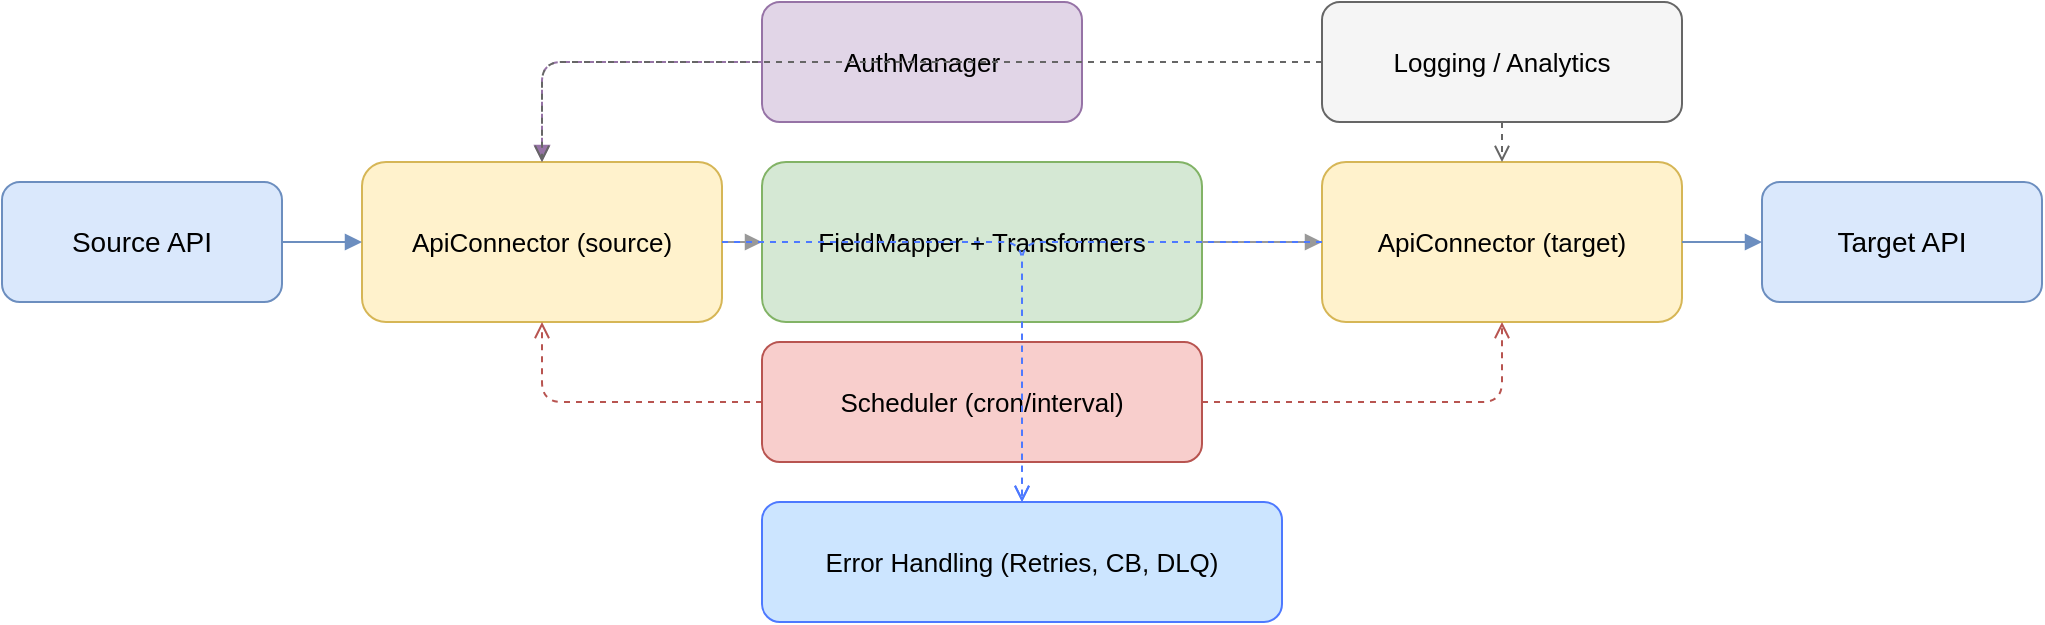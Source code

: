 <mxfile version="22.0.8">
  <diagram id="arch-01" name="Architecture">
    <mxGraphModel dx="1200" dy="800" grid="1" gridSize="10" guides="1" tooltips="1" connect="1" arrows="1" fold="1" page="1" pageScale="1" pageWidth="1600" pageHeight="1000" math="0" shadow="0">
      <root>
        <mxCell id="0"/>
        <mxCell id="1" parent="0"/>
        
        <mxCell id="source_api" value="Source API" style="rounded=1;whiteSpace=wrap;html=1;fillColor=#dae8fc;strokeColor=#6c8ebf;fontSize=14" vertex="1" parent="1">
          <mxGeometry x="40" y="200" width="140" height="60" as="geometry"/>
        </mxCell>
        
        <mxCell id="src_connector" value="ApiConnector (source)" style="rounded=1;whiteSpace=wrap;html=1;fillColor=#fff2cc;strokeColor=#d6b656;fontSize=13" vertex="1" parent="1">
          <mxGeometry x="220" y="190" width="180" height="80" as="geometry"/>
        </mxCell>
        
        <mxCell id="auth" value="AuthManager" style="rounded=1;whiteSpace=wrap;html=1;fillColor=#e1d5e7;strokeColor=#9673a6;fontSize=13" vertex="1" parent="1">
          <mxGeometry x="420" y="110" width="160" height="60" as="geometry"/>
        </mxCell>
        
        <mxCell id="mapper" value="FieldMapper + Transformers" style="rounded=1;whiteSpace=wrap;html=1;fillColor=#d5e8d4;strokeColor=#82b366;fontSize=13" vertex="1" parent="1">
          <mxGeometry x="420" y="190" width="220" height="80" as="geometry"/>
        </mxCell>
        
        <mxCell id="scheduler" value="Scheduler (cron/interval)" style="rounded=1;whiteSpace=wrap;html=1;fillColor=#f8cecc;strokeColor=#b85450;fontSize=13" vertex="1" parent="1">
          <mxGeometry x="420" y="280" width="220" height="60" as="geometry"/>
        </mxCell>
        
        <mxCell id="error" value="Error Handling (Retries, CB, DLQ)" style="rounded=1;whiteSpace=wrap;html=1;fillColor=#cce5ff;strokeColor=#4d79ff;fontSize=13" vertex="1" parent="1">
          <mxGeometry x="420" y="360" width="260" height="60" as="geometry"/>
        </mxCell>
        
        <mxCell id="logger" value="Logging / Analytics" style="rounded=1;whiteSpace=wrap;html=1;fillColor=#f5f5f5;strokeColor=#666666;fontSize=13" vertex="1" parent="1">
          <mxGeometry x="700" y="110" width="180" height="60" as="geometry"/>
        </mxCell>
        
        <mxCell id="tgt_connector" value="ApiConnector (target)" style="rounded=1;whiteSpace=wrap;html=1;fillColor=#fff2cc;strokeColor=#d6b656;fontSize=13" vertex="1" parent="1">
          <mxGeometry x="700" y="190" width="180" height="80" as="geometry"/>
        </mxCell>
        
        <mxCell id="target_api" value="Target API" style="rounded=1;whiteSpace=wrap;html=1;fillColor=#dae8fc;strokeColor=#6c8ebf;fontSize=14" vertex="1" parent="1">
          <mxGeometry x="920" y="200" width="140" height="60" as="geometry"/>
        </mxCell>
        
        <!-- Edges -->
        <mxCell id="e1" source="source_api" target="src_connector" style="edgeStyle=orthogonalEdgeStyle;rounded=0;endArrow=block;endFill=1;strokeColor=#6c8ebf" edge="1" parent="1">
          <mxGeometry relative="1" as="geometry"/>
        </mxCell>
        <mxCell id="e2" source="src_connector" target="mapper" style="edgeStyle=orthogonalEdgeStyle;rounded=0;endArrow=block;endFill=1;strokeColor=#999999" edge="1" parent="1">
          <mxGeometry relative="1" as="geometry"/>
        </mxCell>
        <mxCell id="e3" source="auth" target="src_connector" style="edgeStyle=orthogonalEdgeStyle;dashed=1;endArrow=block;endFill=1;strokeColor=#9673a6" edge="1" parent="1">
          <mxGeometry relative="1" as="geometry"/>
        </mxCell>
        <mxCell id="e4" source="mapper" target="tgt_connector" style="edgeStyle=orthogonalEdgeStyle;rounded=0;endArrow=block;endFill=1;strokeColor=#999999" edge="1" parent="1">
          <mxGeometry relative="1" as="geometry"/>
        </mxCell>
        <mxCell id="e5" source="scheduler" target="src_connector" style="edgeStyle=orthogonalEdgeStyle;dashed=1;endArrow=open;endFill=0;strokeColor=#b85450" edge="1" parent="1">
          <mxGeometry relative="1" as="geometry"/>
        </mxCell>
        <mxCell id="e6" source="scheduler" target="tgt_connector" style="edgeStyle=orthogonalEdgeStyle;dashed=1;endArrow=open;endFill=0;strokeColor=#b85450" edge="1" parent="1">
          <mxGeometry relative="1" as="geometry"/>
        </mxCell>
        <mxCell id="e7" source="src_connector" target="error" style="edgeStyle=orthogonalEdgeStyle;dashed=1;endArrow=open;endFill=0;strokeColor=#4d79ff" edge="1" parent="1">
          <mxGeometry relative="1" as="geometry"/>
        </mxCell>
        <mxCell id="e8" source="tgt_connector" target="error" style="edgeStyle=orthogonalEdgeStyle;dashed=1;endArrow=open;endFill=0;strokeColor=#4d79ff" edge="1" parent="1">
          <mxGeometry relative="1" as="geometry"/>
        </mxCell>
        <mxCell id="e9" source="tgt_connector" target="target_api" style="edgeStyle=orthogonalEdgeStyle;rounded=0;endArrow=block;endFill=1;strokeColor=#6c8ebf" edge="1" parent="1">
          <mxGeometry relative="1" as="geometry"/>
        </mxCell>
        <mxCell id="e10" source="logger" target="src_connector" style="edgeStyle=orthogonalEdgeStyle;dashed=1;endArrow=open;endFill=0;strokeColor=#666666" edge="1" parent="1">
          <mxGeometry relative="1" as="geometry"/>
        </mxCell>
        <mxCell id="e11" source="logger" target="tgt_connector" style="edgeStyle=orthogonalEdgeStyle;dashed=1;endArrow=open;endFill=0;strokeColor=#666666" edge="1" parent="1">
          <mxGeometry relative="1" as="geometry"/>
        </mxCell>
      </root>
    </mxGraphModel>
  </diagram>
  
</mxfile>


